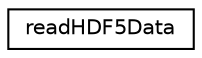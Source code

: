 digraph "Graphical Class Hierarchy"
{
  edge [fontname="Helvetica",fontsize="10",labelfontname="Helvetica",labelfontsize="10"];
  node [fontname="Helvetica",fontsize="10",shape=record];
  rankdir="LR";
  Node0 [label="readHDF5Data",height=0.2,width=0.4,color="black", fillcolor="white", style="filled",URL="$classreadHDF5Data.html"];
}
